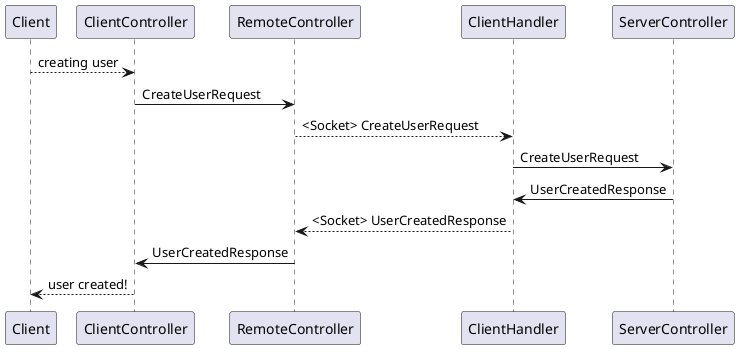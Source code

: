 @startuml
Client --> ClientController: creating user
ClientController -> RemoteController: CreateUserRequest
RemoteController --> ClientHandler: <Socket> CreateUserRequest
ClientHandler -> ServerController: CreateUserRequest

ServerController -> ClientHandler: UserCreatedResponse
ClientHandler --> RemoteController: <Socket> UserCreatedResponse
RemoteController -> ClientController: UserCreatedResponse
ClientController --> Client: user created!
@enduml